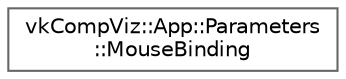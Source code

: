 digraph "Graphical Class Hierarchy"
{
 // LATEX_PDF_SIZE
  bgcolor="transparent";
  edge [fontname=Helvetica,fontsize=10,labelfontname=Helvetica,labelfontsize=10];
  node [fontname=Helvetica,fontsize=10,shape=box,height=0.2,width=0.4];
  rankdir="LR";
  Node0 [id="Node000000",label="vkCompViz::App::Parameters\l::MouseBinding",height=0.2,width=0.4,color="grey40", fillcolor="white", style="filled",URL="$classvkCompViz_1_1App_1_1Parameters_1_1MouseBinding.html",tooltip="Defines a mouse binding to modify a uniform value via mouse input."];
}
